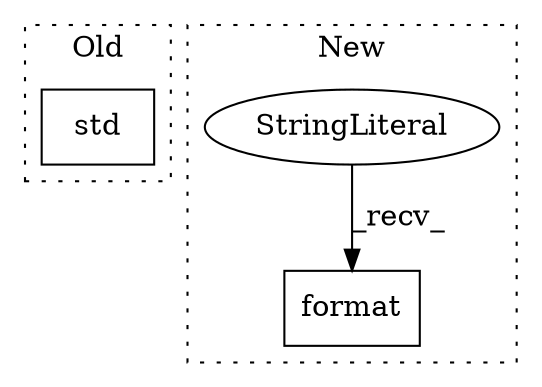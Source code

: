 digraph G {
subgraph cluster0 {
1 [label="std" a="32" s="1278" l="5" shape="box"];
label = "Old";
style="dotted";
}
subgraph cluster1 {
2 [label="format" a="32" s="924,940" l="7,1" shape="box"];
3 [label="StringLiteral" a="45" s="873" l="50" shape="ellipse"];
label = "New";
style="dotted";
}
3 -> 2 [label="_recv_"];
}